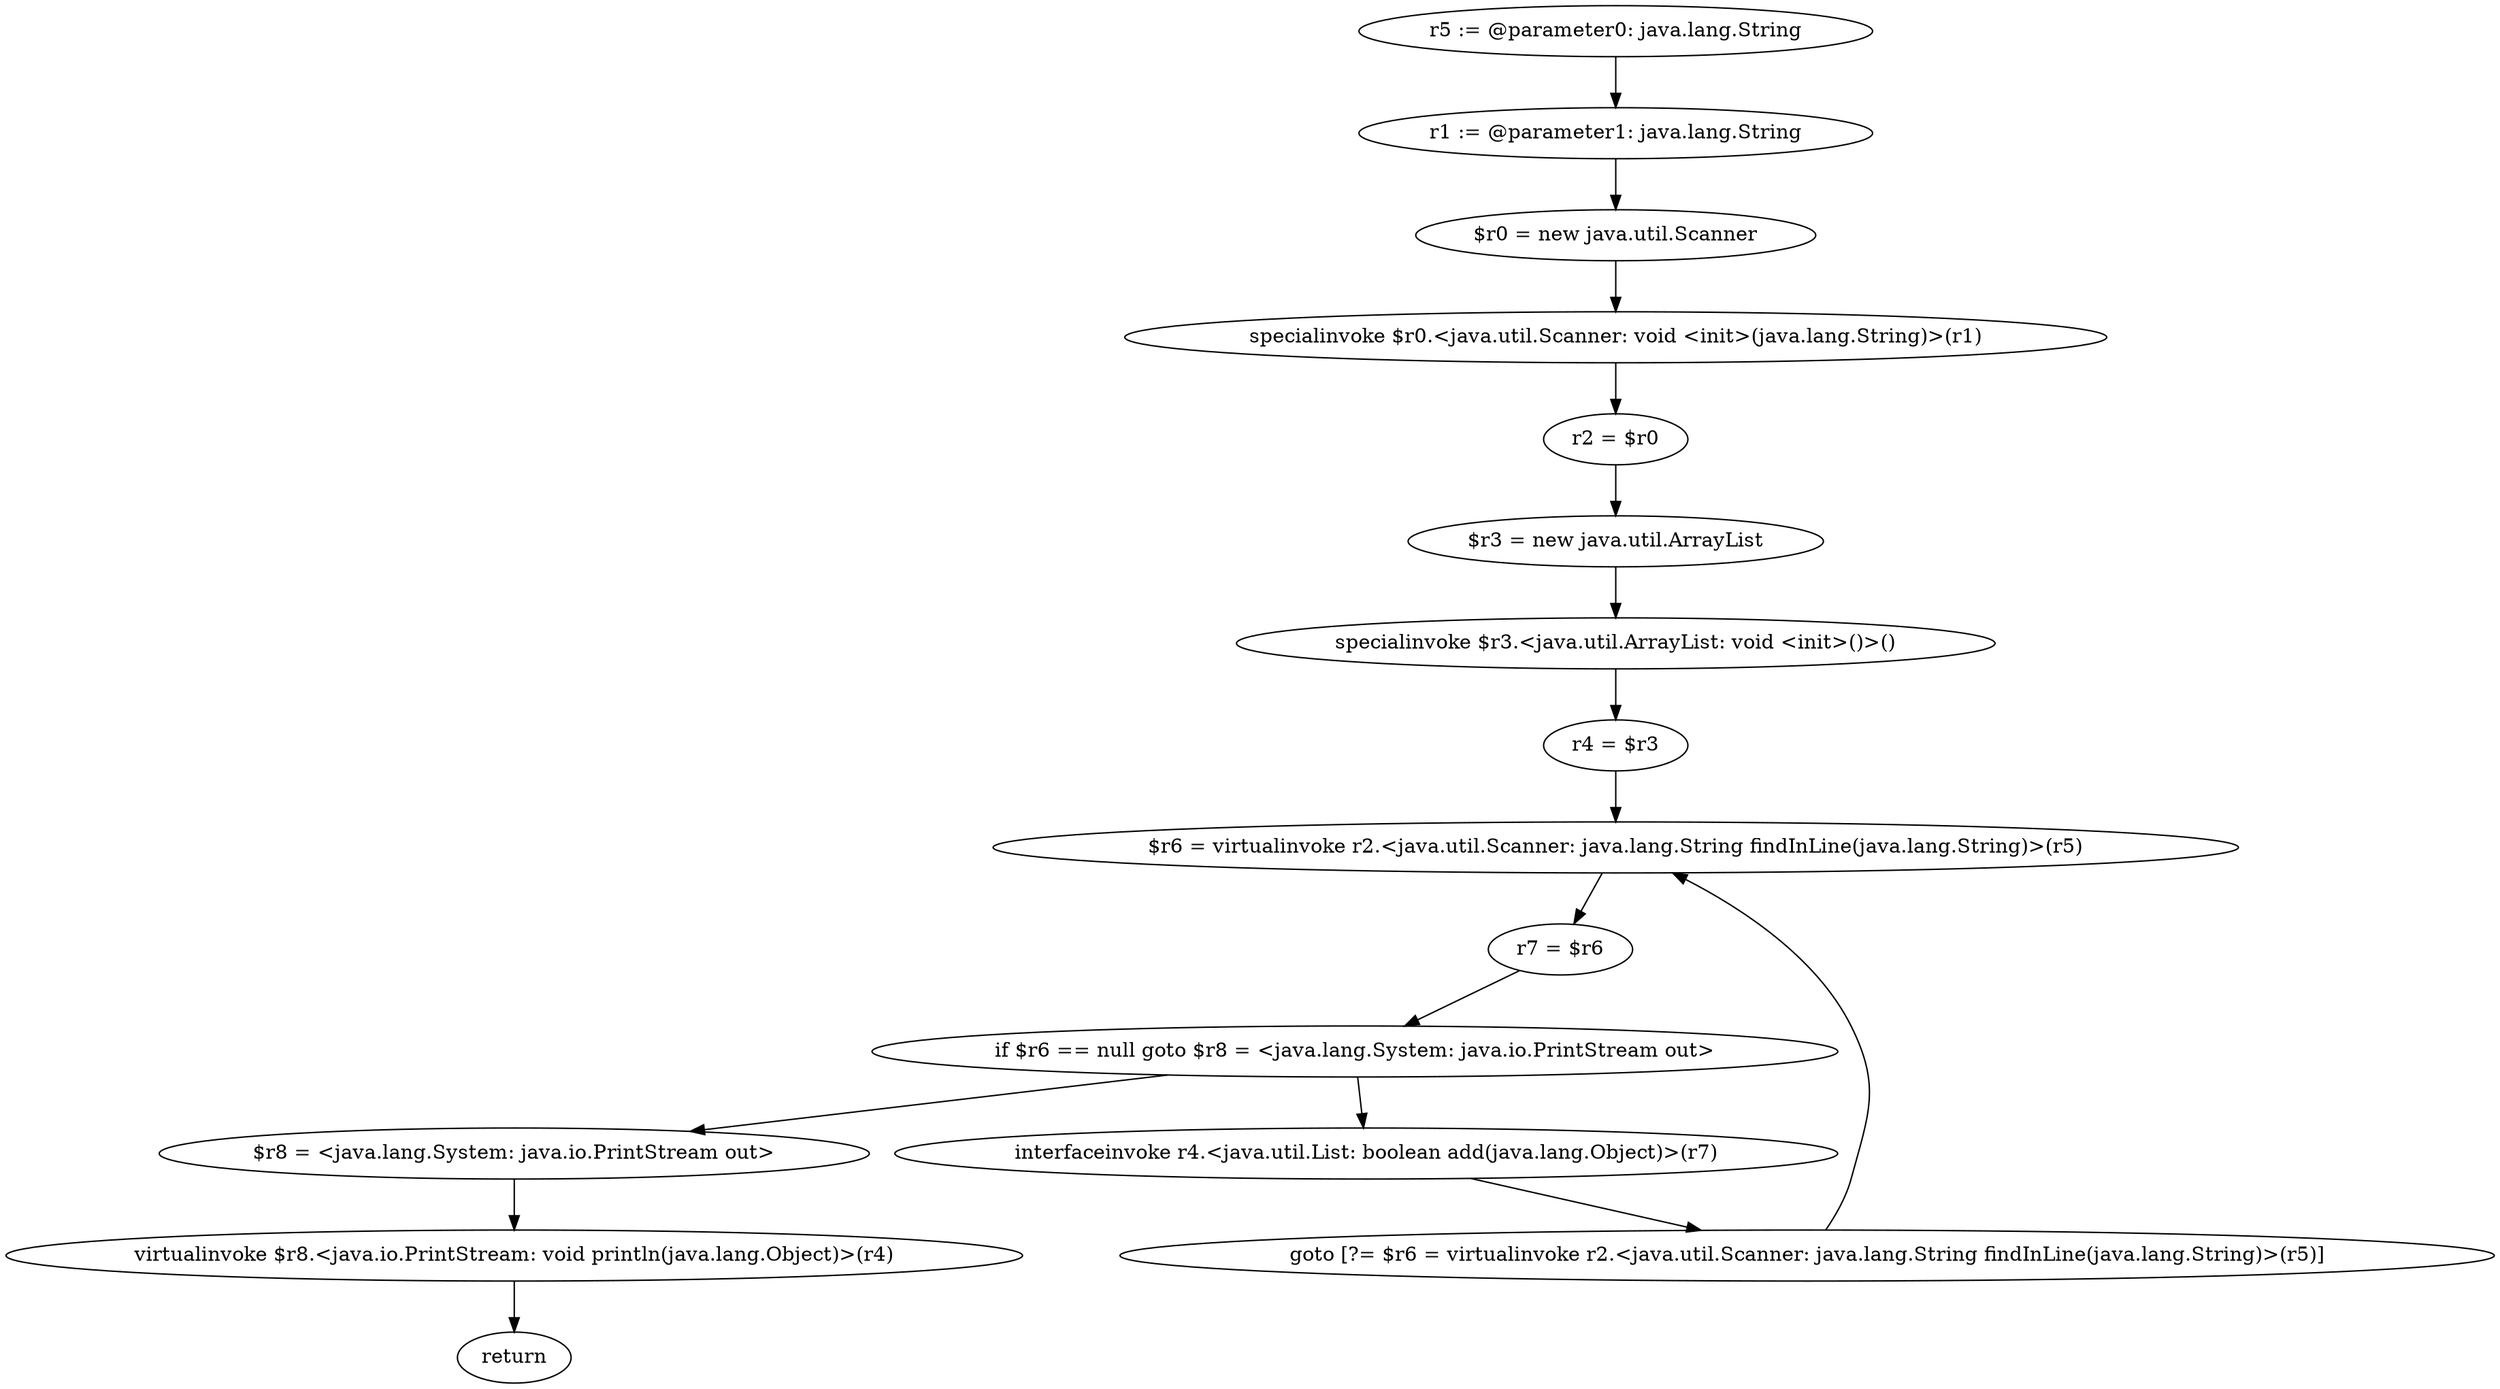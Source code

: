 digraph "unitGraph" {
    "r5 := @parameter0: java.lang.String"
    "r1 := @parameter1: java.lang.String"
    "$r0 = new java.util.Scanner"
    "specialinvoke $r0.<java.util.Scanner: void <init>(java.lang.String)>(r1)"
    "r2 = $r0"
    "$r3 = new java.util.ArrayList"
    "specialinvoke $r3.<java.util.ArrayList: void <init>()>()"
    "r4 = $r3"
    "$r6 = virtualinvoke r2.<java.util.Scanner: java.lang.String findInLine(java.lang.String)>(r5)"
    "r7 = $r6"
    "if $r6 == null goto $r8 = <java.lang.System: java.io.PrintStream out>"
    "interfaceinvoke r4.<java.util.List: boolean add(java.lang.Object)>(r7)"
    "goto [?= $r6 = virtualinvoke r2.<java.util.Scanner: java.lang.String findInLine(java.lang.String)>(r5)]"
    "$r8 = <java.lang.System: java.io.PrintStream out>"
    "virtualinvoke $r8.<java.io.PrintStream: void println(java.lang.Object)>(r4)"
    "return"
    "r5 := @parameter0: java.lang.String"->"r1 := @parameter1: java.lang.String";
    "r1 := @parameter1: java.lang.String"->"$r0 = new java.util.Scanner";
    "$r0 = new java.util.Scanner"->"specialinvoke $r0.<java.util.Scanner: void <init>(java.lang.String)>(r1)";
    "specialinvoke $r0.<java.util.Scanner: void <init>(java.lang.String)>(r1)"->"r2 = $r0";
    "r2 = $r0"->"$r3 = new java.util.ArrayList";
    "$r3 = new java.util.ArrayList"->"specialinvoke $r3.<java.util.ArrayList: void <init>()>()";
    "specialinvoke $r3.<java.util.ArrayList: void <init>()>()"->"r4 = $r3";
    "r4 = $r3"->"$r6 = virtualinvoke r2.<java.util.Scanner: java.lang.String findInLine(java.lang.String)>(r5)";
    "$r6 = virtualinvoke r2.<java.util.Scanner: java.lang.String findInLine(java.lang.String)>(r5)"->"r7 = $r6";
    "r7 = $r6"->"if $r6 == null goto $r8 = <java.lang.System: java.io.PrintStream out>";
    "if $r6 == null goto $r8 = <java.lang.System: java.io.PrintStream out>"->"interfaceinvoke r4.<java.util.List: boolean add(java.lang.Object)>(r7)";
    "if $r6 == null goto $r8 = <java.lang.System: java.io.PrintStream out>"->"$r8 = <java.lang.System: java.io.PrintStream out>";
    "interfaceinvoke r4.<java.util.List: boolean add(java.lang.Object)>(r7)"->"goto [?= $r6 = virtualinvoke r2.<java.util.Scanner: java.lang.String findInLine(java.lang.String)>(r5)]";
    "goto [?= $r6 = virtualinvoke r2.<java.util.Scanner: java.lang.String findInLine(java.lang.String)>(r5)]"->"$r6 = virtualinvoke r2.<java.util.Scanner: java.lang.String findInLine(java.lang.String)>(r5)";
    "$r8 = <java.lang.System: java.io.PrintStream out>"->"virtualinvoke $r8.<java.io.PrintStream: void println(java.lang.Object)>(r4)";
    "virtualinvoke $r8.<java.io.PrintStream: void println(java.lang.Object)>(r4)"->"return";
}
